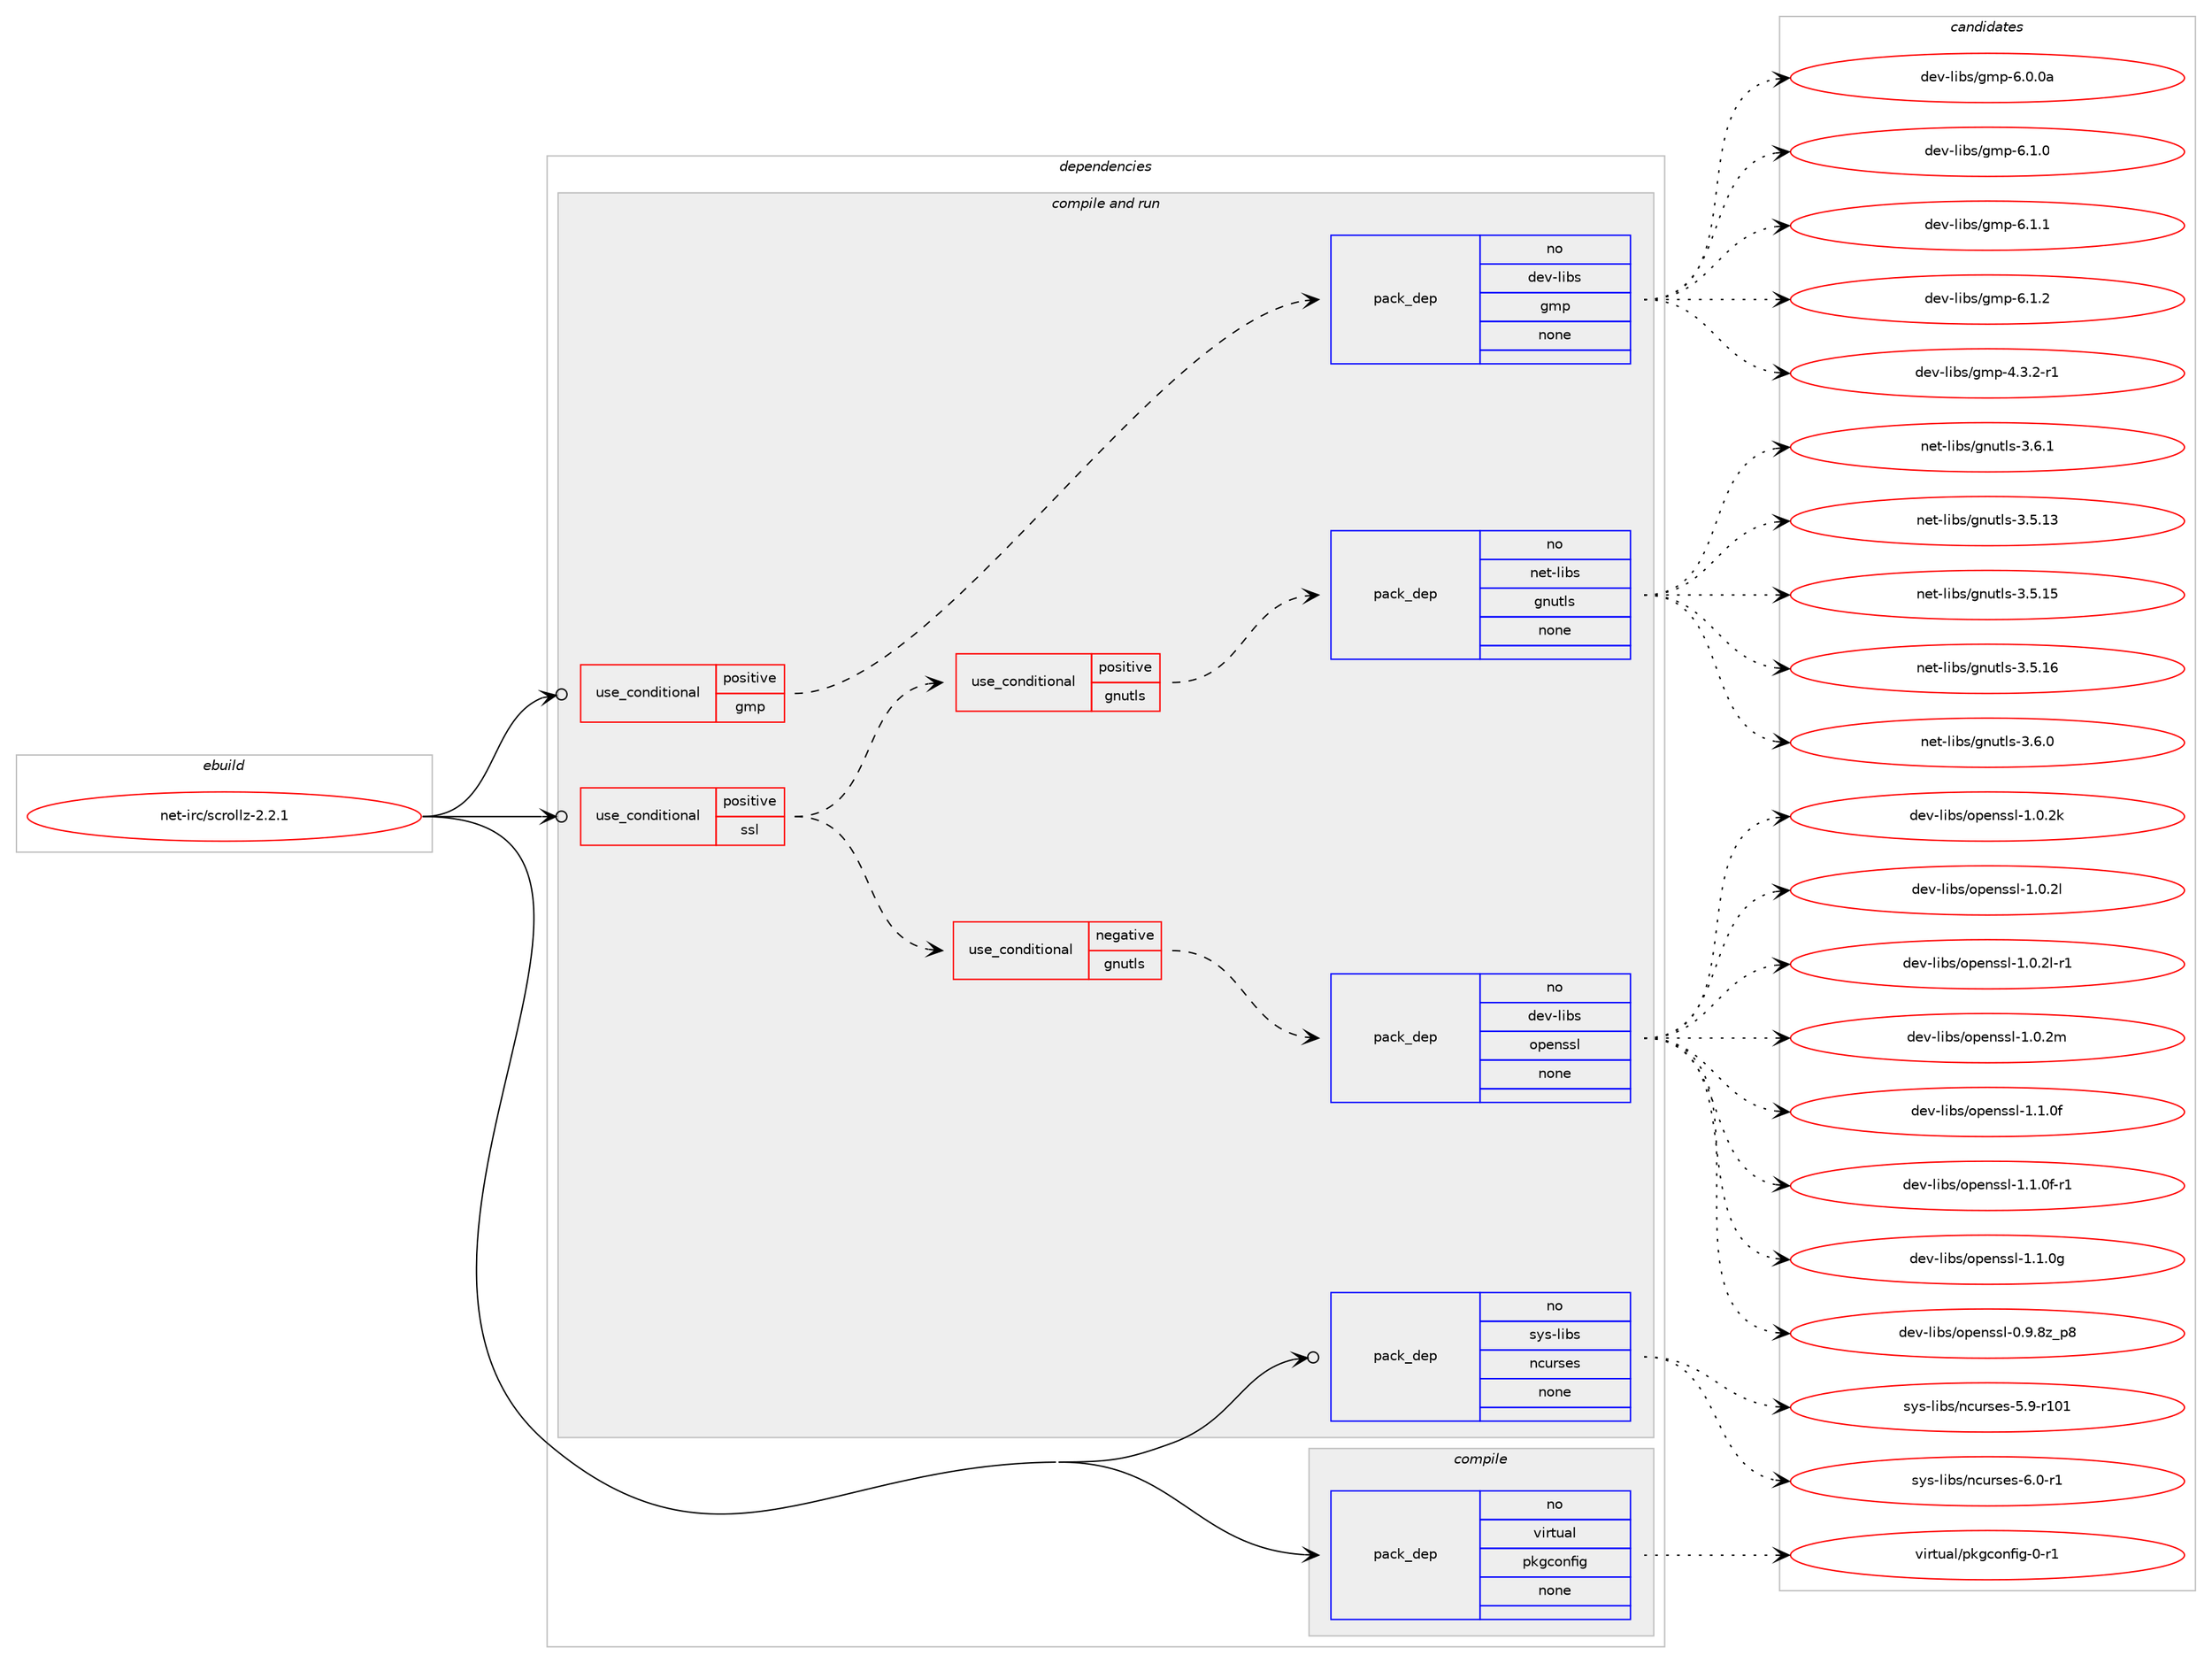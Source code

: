 digraph prolog {

# *************
# Graph options
# *************

newrank=true;
concentrate=true;
compound=true;
graph [rankdir=LR,fontname=Helvetica,fontsize=10,ranksep=1.5];#, ranksep=2.5, nodesep=0.2];
edge  [arrowhead=vee];
node  [fontname=Helvetica,fontsize=10];

# **********
# The ebuild
# **********

subgraph cluster_leftcol {
color=gray;
rank=same;
label=<<i>ebuild</i>>;
id [label="net-irc/scrollz-2.2.1", color=red, width=4, href="../net-irc/scrollz-2.2.1.svg"];
}

# ****************
# The dependencies
# ****************

subgraph cluster_midcol {
color=gray;
label=<<i>dependencies</i>>;
subgraph cluster_compile {
fillcolor="#eeeeee";
style=filled;
label=<<i>compile</i>>;
subgraph pack305566 {
dependency415187 [label=<<TABLE BORDER="0" CELLBORDER="1" CELLSPACING="0" CELLPADDING="4" WIDTH="220"><TR><TD ROWSPAN="6" CELLPADDING="30">pack_dep</TD></TR><TR><TD WIDTH="110">no</TD></TR><TR><TD>virtual</TD></TR><TR><TD>pkgconfig</TD></TR><TR><TD>none</TD></TR><TR><TD></TD></TR></TABLE>>, shape=none, color=blue];
}
id:e -> dependency415187:w [weight=20,style="solid",arrowhead="vee"];
}
subgraph cluster_compileandrun {
fillcolor="#eeeeee";
style=filled;
label=<<i>compile and run</i>>;
subgraph cond102728 {
dependency415188 [label=<<TABLE BORDER="0" CELLBORDER="1" CELLSPACING="0" CELLPADDING="4"><TR><TD ROWSPAN="3" CELLPADDING="10">use_conditional</TD></TR><TR><TD>positive</TD></TR><TR><TD>gmp</TD></TR></TABLE>>, shape=none, color=red];
subgraph pack305567 {
dependency415189 [label=<<TABLE BORDER="0" CELLBORDER="1" CELLSPACING="0" CELLPADDING="4" WIDTH="220"><TR><TD ROWSPAN="6" CELLPADDING="30">pack_dep</TD></TR><TR><TD WIDTH="110">no</TD></TR><TR><TD>dev-libs</TD></TR><TR><TD>gmp</TD></TR><TR><TD>none</TD></TR><TR><TD></TD></TR></TABLE>>, shape=none, color=blue];
}
dependency415188:e -> dependency415189:w [weight=20,style="dashed",arrowhead="vee"];
}
id:e -> dependency415188:w [weight=20,style="solid",arrowhead="odotvee"];
subgraph cond102729 {
dependency415190 [label=<<TABLE BORDER="0" CELLBORDER="1" CELLSPACING="0" CELLPADDING="4"><TR><TD ROWSPAN="3" CELLPADDING="10">use_conditional</TD></TR><TR><TD>positive</TD></TR><TR><TD>ssl</TD></TR></TABLE>>, shape=none, color=red];
subgraph cond102730 {
dependency415191 [label=<<TABLE BORDER="0" CELLBORDER="1" CELLSPACING="0" CELLPADDING="4"><TR><TD ROWSPAN="3" CELLPADDING="10">use_conditional</TD></TR><TR><TD>positive</TD></TR><TR><TD>gnutls</TD></TR></TABLE>>, shape=none, color=red];
subgraph pack305568 {
dependency415192 [label=<<TABLE BORDER="0" CELLBORDER="1" CELLSPACING="0" CELLPADDING="4" WIDTH="220"><TR><TD ROWSPAN="6" CELLPADDING="30">pack_dep</TD></TR><TR><TD WIDTH="110">no</TD></TR><TR><TD>net-libs</TD></TR><TR><TD>gnutls</TD></TR><TR><TD>none</TD></TR><TR><TD></TD></TR></TABLE>>, shape=none, color=blue];
}
dependency415191:e -> dependency415192:w [weight=20,style="dashed",arrowhead="vee"];
}
dependency415190:e -> dependency415191:w [weight=20,style="dashed",arrowhead="vee"];
subgraph cond102731 {
dependency415193 [label=<<TABLE BORDER="0" CELLBORDER="1" CELLSPACING="0" CELLPADDING="4"><TR><TD ROWSPAN="3" CELLPADDING="10">use_conditional</TD></TR><TR><TD>negative</TD></TR><TR><TD>gnutls</TD></TR></TABLE>>, shape=none, color=red];
subgraph pack305569 {
dependency415194 [label=<<TABLE BORDER="0" CELLBORDER="1" CELLSPACING="0" CELLPADDING="4" WIDTH="220"><TR><TD ROWSPAN="6" CELLPADDING="30">pack_dep</TD></TR><TR><TD WIDTH="110">no</TD></TR><TR><TD>dev-libs</TD></TR><TR><TD>openssl</TD></TR><TR><TD>none</TD></TR><TR><TD></TD></TR></TABLE>>, shape=none, color=blue];
}
dependency415193:e -> dependency415194:w [weight=20,style="dashed",arrowhead="vee"];
}
dependency415190:e -> dependency415193:w [weight=20,style="dashed",arrowhead="vee"];
}
id:e -> dependency415190:w [weight=20,style="solid",arrowhead="odotvee"];
subgraph pack305570 {
dependency415195 [label=<<TABLE BORDER="0" CELLBORDER="1" CELLSPACING="0" CELLPADDING="4" WIDTH="220"><TR><TD ROWSPAN="6" CELLPADDING="30">pack_dep</TD></TR><TR><TD WIDTH="110">no</TD></TR><TR><TD>sys-libs</TD></TR><TR><TD>ncurses</TD></TR><TR><TD>none</TD></TR><TR><TD></TD></TR></TABLE>>, shape=none, color=blue];
}
id:e -> dependency415195:w [weight=20,style="solid",arrowhead="odotvee"];
}
subgraph cluster_run {
fillcolor="#eeeeee";
style=filled;
label=<<i>run</i>>;
}
}

# **************
# The candidates
# **************

subgraph cluster_choices {
rank=same;
color=gray;
label=<<i>candidates</i>>;

subgraph choice305566 {
color=black;
nodesep=1;
choice11810511411611797108471121071039911111010210510345484511449 [label="virtual/pkgconfig-0-r1", color=red, width=4,href="../virtual/pkgconfig-0-r1.svg"];
dependency415187:e -> choice11810511411611797108471121071039911111010210510345484511449:w [style=dotted,weight="100"];
}
subgraph choice305567 {
color=black;
nodesep=1;
choice1001011184510810598115471031091124552465146504511449 [label="dev-libs/gmp-4.3.2-r1", color=red, width=4,href="../dev-libs/gmp-4.3.2-r1.svg"];
choice10010111845108105981154710310911245544648464897 [label="dev-libs/gmp-6.0.0a", color=red, width=4,href="../dev-libs/gmp-6.0.0a.svg"];
choice100101118451081059811547103109112455446494648 [label="dev-libs/gmp-6.1.0", color=red, width=4,href="../dev-libs/gmp-6.1.0.svg"];
choice100101118451081059811547103109112455446494649 [label="dev-libs/gmp-6.1.1", color=red, width=4,href="../dev-libs/gmp-6.1.1.svg"];
choice100101118451081059811547103109112455446494650 [label="dev-libs/gmp-6.1.2", color=red, width=4,href="../dev-libs/gmp-6.1.2.svg"];
dependency415189:e -> choice1001011184510810598115471031091124552465146504511449:w [style=dotted,weight="100"];
dependency415189:e -> choice10010111845108105981154710310911245544648464897:w [style=dotted,weight="100"];
dependency415189:e -> choice100101118451081059811547103109112455446494648:w [style=dotted,weight="100"];
dependency415189:e -> choice100101118451081059811547103109112455446494649:w [style=dotted,weight="100"];
dependency415189:e -> choice100101118451081059811547103109112455446494650:w [style=dotted,weight="100"];
}
subgraph choice305568 {
color=black;
nodesep=1;
choice11010111645108105981154710311011711610811545514653464951 [label="net-libs/gnutls-3.5.13", color=red, width=4,href="../net-libs/gnutls-3.5.13.svg"];
choice11010111645108105981154710311011711610811545514653464953 [label="net-libs/gnutls-3.5.15", color=red, width=4,href="../net-libs/gnutls-3.5.15.svg"];
choice11010111645108105981154710311011711610811545514653464954 [label="net-libs/gnutls-3.5.16", color=red, width=4,href="../net-libs/gnutls-3.5.16.svg"];
choice110101116451081059811547103110117116108115455146544648 [label="net-libs/gnutls-3.6.0", color=red, width=4,href="../net-libs/gnutls-3.6.0.svg"];
choice110101116451081059811547103110117116108115455146544649 [label="net-libs/gnutls-3.6.1", color=red, width=4,href="../net-libs/gnutls-3.6.1.svg"];
dependency415192:e -> choice11010111645108105981154710311011711610811545514653464951:w [style=dotted,weight="100"];
dependency415192:e -> choice11010111645108105981154710311011711610811545514653464953:w [style=dotted,weight="100"];
dependency415192:e -> choice11010111645108105981154710311011711610811545514653464954:w [style=dotted,weight="100"];
dependency415192:e -> choice110101116451081059811547103110117116108115455146544648:w [style=dotted,weight="100"];
dependency415192:e -> choice110101116451081059811547103110117116108115455146544649:w [style=dotted,weight="100"];
}
subgraph choice305569 {
color=black;
nodesep=1;
choice1001011184510810598115471111121011101151151084548465746561229511256 [label="dev-libs/openssl-0.9.8z_p8", color=red, width=4,href="../dev-libs/openssl-0.9.8z_p8.svg"];
choice100101118451081059811547111112101110115115108454946484650107 [label="dev-libs/openssl-1.0.2k", color=red, width=4,href="../dev-libs/openssl-1.0.2k.svg"];
choice100101118451081059811547111112101110115115108454946484650108 [label="dev-libs/openssl-1.0.2l", color=red, width=4,href="../dev-libs/openssl-1.0.2l.svg"];
choice1001011184510810598115471111121011101151151084549464846501084511449 [label="dev-libs/openssl-1.0.2l-r1", color=red, width=4,href="../dev-libs/openssl-1.0.2l-r1.svg"];
choice100101118451081059811547111112101110115115108454946484650109 [label="dev-libs/openssl-1.0.2m", color=red, width=4,href="../dev-libs/openssl-1.0.2m.svg"];
choice100101118451081059811547111112101110115115108454946494648102 [label="dev-libs/openssl-1.1.0f", color=red, width=4,href="../dev-libs/openssl-1.1.0f.svg"];
choice1001011184510810598115471111121011101151151084549464946481024511449 [label="dev-libs/openssl-1.1.0f-r1", color=red, width=4,href="../dev-libs/openssl-1.1.0f-r1.svg"];
choice100101118451081059811547111112101110115115108454946494648103 [label="dev-libs/openssl-1.1.0g", color=red, width=4,href="../dev-libs/openssl-1.1.0g.svg"];
dependency415194:e -> choice1001011184510810598115471111121011101151151084548465746561229511256:w [style=dotted,weight="100"];
dependency415194:e -> choice100101118451081059811547111112101110115115108454946484650107:w [style=dotted,weight="100"];
dependency415194:e -> choice100101118451081059811547111112101110115115108454946484650108:w [style=dotted,weight="100"];
dependency415194:e -> choice1001011184510810598115471111121011101151151084549464846501084511449:w [style=dotted,weight="100"];
dependency415194:e -> choice100101118451081059811547111112101110115115108454946484650109:w [style=dotted,weight="100"];
dependency415194:e -> choice100101118451081059811547111112101110115115108454946494648102:w [style=dotted,weight="100"];
dependency415194:e -> choice1001011184510810598115471111121011101151151084549464946481024511449:w [style=dotted,weight="100"];
dependency415194:e -> choice100101118451081059811547111112101110115115108454946494648103:w [style=dotted,weight="100"];
}
subgraph choice305570 {
color=black;
nodesep=1;
choice115121115451081059811547110991171141151011154553465745114494849 [label="sys-libs/ncurses-5.9-r101", color=red, width=4,href="../sys-libs/ncurses-5.9-r101.svg"];
choice11512111545108105981154711099117114115101115455446484511449 [label="sys-libs/ncurses-6.0-r1", color=red, width=4,href="../sys-libs/ncurses-6.0-r1.svg"];
dependency415195:e -> choice115121115451081059811547110991171141151011154553465745114494849:w [style=dotted,weight="100"];
dependency415195:e -> choice11512111545108105981154711099117114115101115455446484511449:w [style=dotted,weight="100"];
}
}

}
